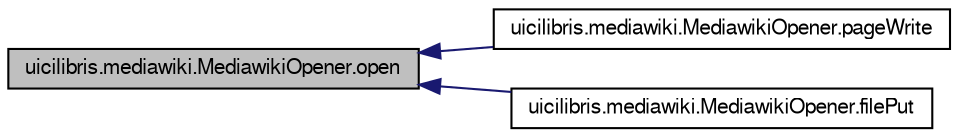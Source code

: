 digraph G
{
  edge [fontname="FreeSans",fontsize="10",labelfontname="FreeSans",labelfontsize="10"];
  node [fontname="FreeSans",fontsize="10",shape=record];
  rankdir="LR";
  Node1 [label="uicilibris.mediawiki.MediawikiOpener.open",height=0.2,width=0.4,color="black", fillcolor="grey75", style="filled" fontcolor="black"];
  Node1 -> Node2 [dir="back",color="midnightblue",fontsize="10",style="solid",fontname="FreeSans"];
  Node2 [label="uicilibris.mediawiki.MediawikiOpener.pageWrite",height=0.2,width=0.4,color="black", fillcolor="white", style="filled",URL="$classuicilibris_1_1mediawiki_1_1MediawikiOpener.html#a5fd1eba3c9b312751aea45ec64855bf8",tooltip="writes some contents into a page of the mediawiki"];
  Node1 -> Node3 [dir="back",color="midnightblue",fontsize="10",style="solid",fontname="FreeSans"];
  Node3 [label="uicilibris.mediawiki.MediawikiOpener.filePut",height=0.2,width=0.4,color="black", fillcolor="white", style="filled",URL="$classuicilibris_1_1mediawiki_1_1MediawikiOpener.html#ab225f66754680f599ded4666d1b693ac",tooltip="uploads a file to the mediawiki"];
}
